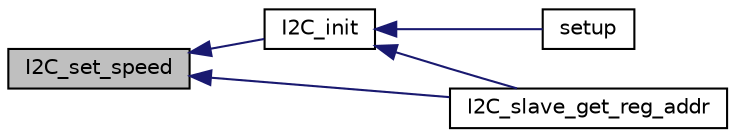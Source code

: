 digraph "I2C_set_speed"
{
  edge [fontname="Helvetica",fontsize="10",labelfontname="Helvetica",labelfontsize="10"];
  node [fontname="Helvetica",fontsize="10",shape=record];
  rankdir="LR";
  Node35 [label="I2C_set_speed",height=0.2,width=0.4,color="black", fillcolor="grey75", style="filled", fontcolor="black"];
  Node35 -> Node36 [dir="back",color="midnightblue",fontsize="10",style="solid",fontname="Helvetica"];
  Node36 [label="I2C_init",height=0.2,width=0.4,color="black", fillcolor="white", style="filled",URL="$ci2c_8h.html#a99283d800332d700deed19f5a37e61d8",tooltip="Enable I2c module on arduino board (including pull-ups, enabling of ACK, and setting clock frequency)..."];
  Node36 -> Node37 [dir="back",color="midnightblue",fontsize="10",style="solid",fontname="Helvetica"];
  Node37 [label="setup",height=0.2,width=0.4,color="black", fillcolor="white", style="filled",URL="$ci2c__advanced_8ino.html#a4fc01d736fe50cf5b977f755b675f11d"];
  Node36 -> Node38 [dir="back",color="midnightblue",fontsize="10",style="solid",fontname="Helvetica"];
  Node38 [label="I2C_slave_get_reg_addr",height=0.2,width=0.4,color="black", fillcolor="white", style="filled",URL="$ci2c_8h.html#a41be982659cb049fcdf88a18e3e4c4e0",tooltip="Get I2C current register address (addr may passed this way in procedures if contigous accesses) ..."];
  Node35 -> Node38 [dir="back",color="midnightblue",fontsize="10",style="solid",fontname="Helvetica"];
}
